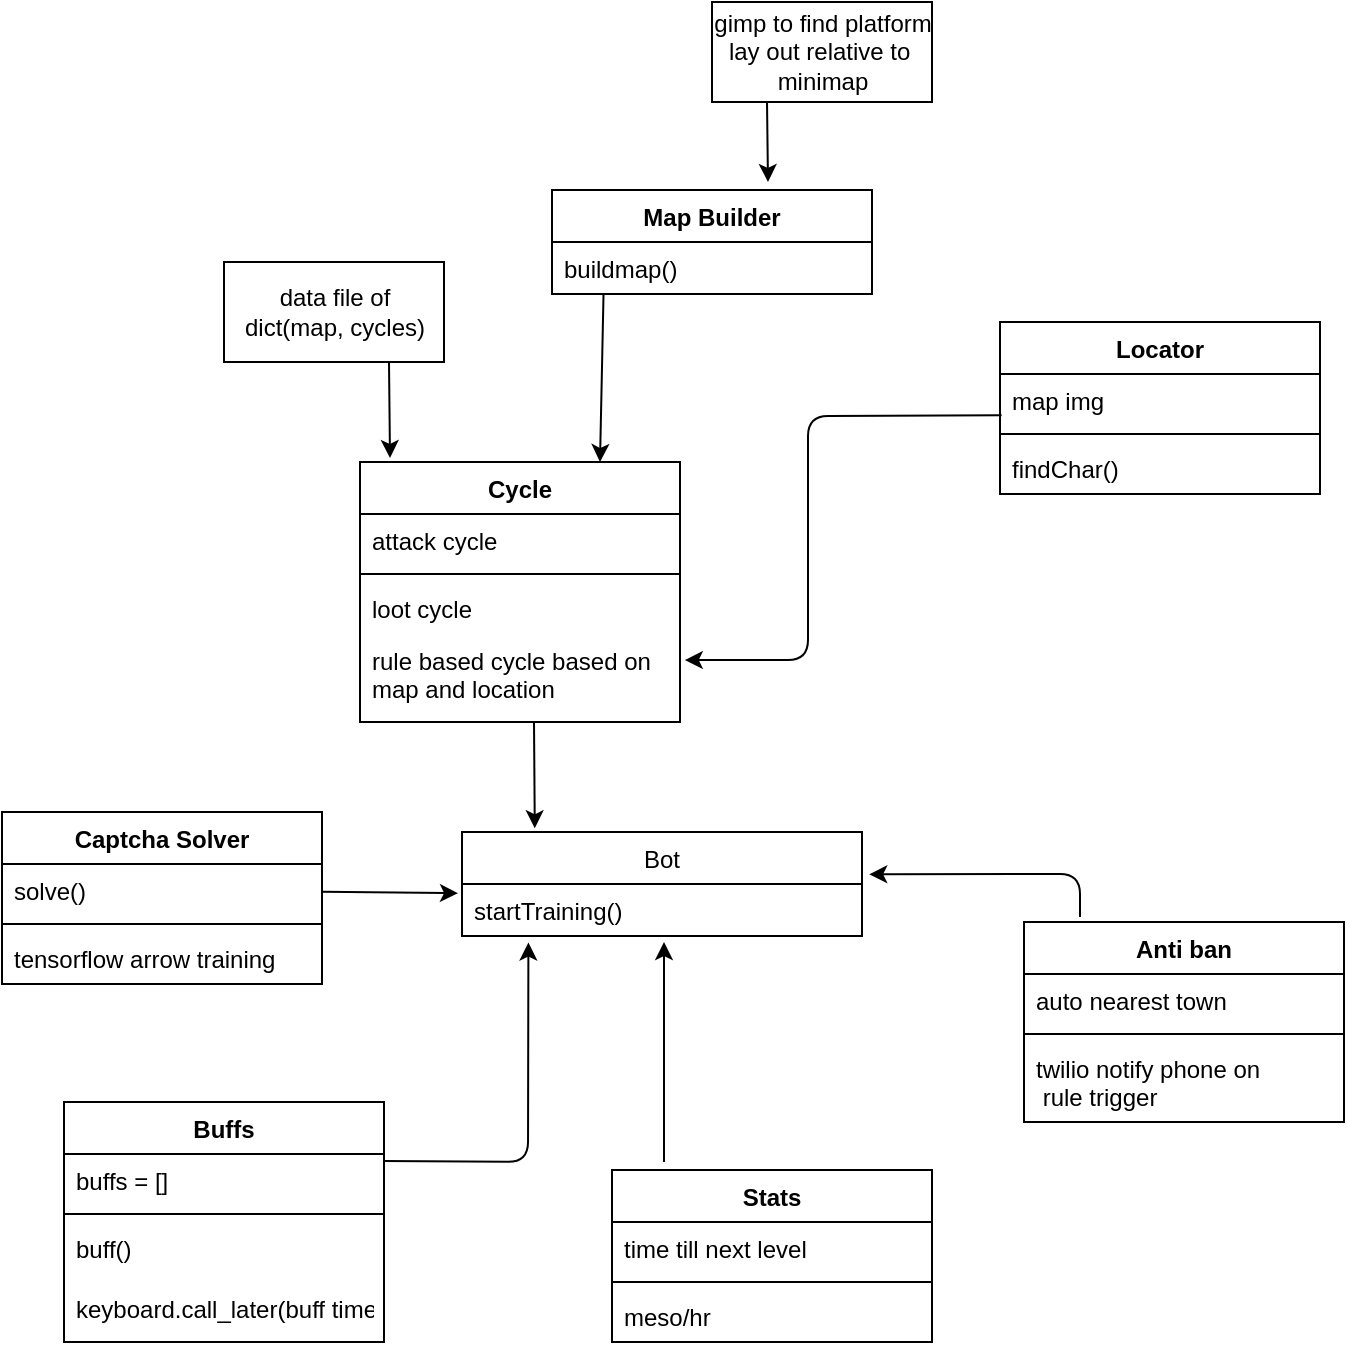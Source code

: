 <mxfile version="14.2.9" type="device"><diagram id="C5RBs43oDa-KdzZeNtuy" name="Page-1"><mxGraphModel dx="1292" dy="697" grid="1" gridSize="10" guides="1" tooltips="1" connect="1" arrows="1" fold="1" page="1" pageScale="1" pageWidth="827" pageHeight="1169" math="0" shadow="0"><root><mxCell id="WIyWlLk6GJQsqaUBKTNV-0"/><mxCell id="WIyWlLk6GJQsqaUBKTNV-1" parent="WIyWlLk6GJQsqaUBKTNV-0"/><mxCell id="951bZxjzawGhu-YqEMYm-0" value="Bot" style="swimlane;fontStyle=0;childLayout=stackLayout;horizontal=1;startSize=26;fillColor=none;horizontalStack=0;resizeParent=1;resizeParentMax=0;resizeLast=0;collapsible=1;marginBottom=0;" vertex="1" parent="WIyWlLk6GJQsqaUBKTNV-1"><mxGeometry x="289" y="465" width="200" height="52" as="geometry"/></mxCell><mxCell id="951bZxjzawGhu-YqEMYm-26" value="startTraining()" style="text;strokeColor=none;fillColor=none;align=left;verticalAlign=top;spacingLeft=4;spacingRight=4;overflow=hidden;rotatable=0;points=[[0,0.5],[1,0.5]];portConstraint=eastwest;" vertex="1" parent="951bZxjzawGhu-YqEMYm-0"><mxGeometry y="26" width="200" height="26" as="geometry"/></mxCell><mxCell id="951bZxjzawGhu-YqEMYm-5" value="Buffs&#10;" style="swimlane;fontStyle=1;align=center;verticalAlign=top;childLayout=stackLayout;horizontal=1;startSize=26;horizontalStack=0;resizeParent=1;resizeParentMax=0;resizeLast=0;collapsible=1;marginBottom=0;" vertex="1" parent="WIyWlLk6GJQsqaUBKTNV-1"><mxGeometry x="90" y="600" width="160" height="120" as="geometry"><mxRectangle x="610" y="260" width="60" height="26" as="alternateBounds"/></mxGeometry></mxCell><mxCell id="951bZxjzawGhu-YqEMYm-6" value="buffs = []" style="text;strokeColor=none;fillColor=none;align=left;verticalAlign=top;spacingLeft=4;spacingRight=4;overflow=hidden;rotatable=0;points=[[0,0.5],[1,0.5]];portConstraint=eastwest;" vertex="1" parent="951bZxjzawGhu-YqEMYm-5"><mxGeometry y="26" width="160" height="26" as="geometry"/></mxCell><mxCell id="951bZxjzawGhu-YqEMYm-7" value="" style="line;strokeWidth=1;fillColor=none;align=left;verticalAlign=middle;spacingTop=-1;spacingLeft=3;spacingRight=3;rotatable=0;labelPosition=right;points=[];portConstraint=eastwest;" vertex="1" parent="951bZxjzawGhu-YqEMYm-5"><mxGeometry y="52" width="160" height="8" as="geometry"/></mxCell><mxCell id="951bZxjzawGhu-YqEMYm-8" value="buff()" style="text;strokeColor=none;fillColor=none;align=left;verticalAlign=top;spacingLeft=4;spacingRight=4;overflow=hidden;rotatable=0;points=[[0,0.5],[1,0.5]];portConstraint=eastwest;" vertex="1" parent="951bZxjzawGhu-YqEMYm-5"><mxGeometry y="60" width="160" height="30" as="geometry"/></mxCell><mxCell id="951bZxjzawGhu-YqEMYm-9" value="keyboard.call_later(buff time)" style="text;strokeColor=none;fillColor=none;align=left;verticalAlign=top;spacingLeft=4;spacingRight=4;overflow=hidden;rotatable=0;points=[[0,0.5],[1,0.5]];portConstraint=eastwest;" vertex="1" parent="951bZxjzawGhu-YqEMYm-5"><mxGeometry y="90" width="160" height="30" as="geometry"/></mxCell><mxCell id="951bZxjzawGhu-YqEMYm-10" value="" style="endArrow=classic;html=1;exitX=0.997;exitY=0.136;exitDx=0;exitDy=0;entryX=0.166;entryY=1.126;entryDx=0;entryDy=0;entryPerimeter=0;exitPerimeter=0;" edge="1" parent="WIyWlLk6GJQsqaUBKTNV-1" source="951bZxjzawGhu-YqEMYm-6" target="951bZxjzawGhu-YqEMYm-26"><mxGeometry width="50" height="50" relative="1" as="geometry"><mxPoint x="389" y="655" as="sourcePoint"/><mxPoint x="439" y="605" as="targetPoint"/><Array as="points"><mxPoint x="322" y="630"/></Array></mxGeometry></mxCell><mxCell id="951bZxjzawGhu-YqEMYm-11" value="Locator" style="swimlane;fontStyle=1;align=center;verticalAlign=top;childLayout=stackLayout;horizontal=1;startSize=26;horizontalStack=0;resizeParent=1;resizeParentMax=0;resizeLast=0;collapsible=1;marginBottom=0;" vertex="1" parent="WIyWlLk6GJQsqaUBKTNV-1"><mxGeometry x="558" y="210" width="160" height="86" as="geometry"/></mxCell><mxCell id="951bZxjzawGhu-YqEMYm-12" value="map img" style="text;strokeColor=none;fillColor=none;align=left;verticalAlign=top;spacingLeft=4;spacingRight=4;overflow=hidden;rotatable=0;points=[[0,0.5],[1,0.5]];portConstraint=eastwest;" vertex="1" parent="951bZxjzawGhu-YqEMYm-11"><mxGeometry y="26" width="160" height="26" as="geometry"/></mxCell><mxCell id="951bZxjzawGhu-YqEMYm-13" value="" style="line;strokeWidth=1;fillColor=none;align=left;verticalAlign=middle;spacingTop=-1;spacingLeft=3;spacingRight=3;rotatable=0;labelPosition=right;points=[];portConstraint=eastwest;" vertex="1" parent="951bZxjzawGhu-YqEMYm-11"><mxGeometry y="52" width="160" height="8" as="geometry"/></mxCell><mxCell id="951bZxjzawGhu-YqEMYm-14" value="findChar()&#10;" style="text;strokeColor=none;fillColor=none;align=left;verticalAlign=top;spacingLeft=4;spacingRight=4;overflow=hidden;rotatable=0;points=[[0,0.5],[1,0.5]];portConstraint=eastwest;" vertex="1" parent="951bZxjzawGhu-YqEMYm-11"><mxGeometry y="60" width="160" height="26" as="geometry"/></mxCell><mxCell id="951bZxjzawGhu-YqEMYm-15" value="Cycle" style="swimlane;fontStyle=1;align=center;verticalAlign=top;childLayout=stackLayout;horizontal=1;startSize=26;horizontalStack=0;resizeParent=1;resizeParentMax=0;resizeLast=0;collapsible=1;marginBottom=0;" vertex="1" parent="WIyWlLk6GJQsqaUBKTNV-1"><mxGeometry x="238" y="280" width="160" height="130" as="geometry"/></mxCell><mxCell id="951bZxjzawGhu-YqEMYm-16" value="attack cycle" style="text;strokeColor=none;fillColor=none;align=left;verticalAlign=top;spacingLeft=4;spacingRight=4;overflow=hidden;rotatable=0;points=[[0,0.5],[1,0.5]];portConstraint=eastwest;" vertex="1" parent="951bZxjzawGhu-YqEMYm-15"><mxGeometry y="26" width="160" height="26" as="geometry"/></mxCell><mxCell id="951bZxjzawGhu-YqEMYm-17" value="" style="line;strokeWidth=1;fillColor=none;align=left;verticalAlign=middle;spacingTop=-1;spacingLeft=3;spacingRight=3;rotatable=0;labelPosition=right;points=[];portConstraint=eastwest;" vertex="1" parent="951bZxjzawGhu-YqEMYm-15"><mxGeometry y="52" width="160" height="8" as="geometry"/></mxCell><mxCell id="951bZxjzawGhu-YqEMYm-18" value="loot cycle" style="text;strokeColor=none;fillColor=none;align=left;verticalAlign=top;spacingLeft=4;spacingRight=4;overflow=hidden;rotatable=0;points=[[0,0.5],[1,0.5]];portConstraint=eastwest;" vertex="1" parent="951bZxjzawGhu-YqEMYm-15"><mxGeometry y="60" width="160" height="26" as="geometry"/></mxCell><mxCell id="951bZxjzawGhu-YqEMYm-48" value="rule based cycle based on&#10;map and location" style="text;strokeColor=none;fillColor=none;align=left;verticalAlign=top;spacingLeft=4;spacingRight=4;overflow=hidden;rotatable=0;points=[[0,0.5],[1,0.5]];portConstraint=eastwest;" vertex="1" parent="951bZxjzawGhu-YqEMYm-15"><mxGeometry y="86" width="160" height="44" as="geometry"/></mxCell><mxCell id="951bZxjzawGhu-YqEMYm-19" value="" style="endArrow=classic;html=1;exitX=0.005;exitY=0.791;exitDx=0;exitDy=0;exitPerimeter=0;entryX=1.015;entryY=0.296;entryDx=0;entryDy=0;entryPerimeter=0;" edge="1" parent="WIyWlLk6GJQsqaUBKTNV-1" source="951bZxjzawGhu-YqEMYm-12" target="951bZxjzawGhu-YqEMYm-48"><mxGeometry width="50" height="50" relative="1" as="geometry"><mxPoint x="258" y="340" as="sourcePoint"/><mxPoint x="308" y="290" as="targetPoint"/><Array as="points"><mxPoint x="462" y="257"/><mxPoint x="462" y="379"/></Array></mxGeometry></mxCell><mxCell id="951bZxjzawGhu-YqEMYm-20" value="data file of &lt;br&gt;dict(map, cycles)" style="html=1;" vertex="1" parent="WIyWlLk6GJQsqaUBKTNV-1"><mxGeometry x="170" y="180" width="110" height="50" as="geometry"/></mxCell><mxCell id="951bZxjzawGhu-YqEMYm-23" value="" style="endArrow=classic;html=1;exitX=0.75;exitY=1;exitDx=0;exitDy=0;" edge="1" parent="WIyWlLk6GJQsqaUBKTNV-1" source="951bZxjzawGhu-YqEMYm-20"><mxGeometry width="50" height="50" relative="1" as="geometry"><mxPoint x="258" y="340" as="sourcePoint"/><mxPoint x="253" y="278" as="targetPoint"/><Array as="points"/></mxGeometry></mxCell><mxCell id="951bZxjzawGhu-YqEMYm-29" value="Captcha Solver" style="swimlane;fontStyle=1;align=center;verticalAlign=top;childLayout=stackLayout;horizontal=1;startSize=26;horizontalStack=0;resizeParent=1;resizeParentMax=0;resizeLast=0;collapsible=1;marginBottom=0;" vertex="1" parent="WIyWlLk6GJQsqaUBKTNV-1"><mxGeometry x="59" y="455" width="160" height="86" as="geometry"/></mxCell><mxCell id="951bZxjzawGhu-YqEMYm-30" value="solve()" style="text;strokeColor=none;fillColor=none;align=left;verticalAlign=top;spacingLeft=4;spacingRight=4;overflow=hidden;rotatable=0;points=[[0,0.5],[1,0.5]];portConstraint=eastwest;" vertex="1" parent="951bZxjzawGhu-YqEMYm-29"><mxGeometry y="26" width="160" height="26" as="geometry"/></mxCell><mxCell id="951bZxjzawGhu-YqEMYm-31" value="" style="line;strokeWidth=1;fillColor=none;align=left;verticalAlign=middle;spacingTop=-1;spacingLeft=3;spacingRight=3;rotatable=0;labelPosition=right;points=[];portConstraint=eastwest;" vertex="1" parent="951bZxjzawGhu-YqEMYm-29"><mxGeometry y="52" width="160" height="8" as="geometry"/></mxCell><mxCell id="951bZxjzawGhu-YqEMYm-32" value="tensorflow arrow training" style="text;strokeColor=none;fillColor=none;align=left;verticalAlign=top;spacingLeft=4;spacingRight=4;overflow=hidden;rotatable=0;points=[[0,0.5],[1,0.5]];portConstraint=eastwest;" vertex="1" parent="951bZxjzawGhu-YqEMYm-29"><mxGeometry y="60" width="160" height="26" as="geometry"/></mxCell><mxCell id="951bZxjzawGhu-YqEMYm-33" value="" style="endArrow=classic;html=1;entryX=-0.01;entryY=0.177;entryDx=0;entryDy=0;entryPerimeter=0;" edge="1" parent="WIyWlLk6GJQsqaUBKTNV-1" source="951bZxjzawGhu-YqEMYm-30" target="951bZxjzawGhu-YqEMYm-26"><mxGeometry width="50" height="50" relative="1" as="geometry"><mxPoint x="222" y="491" as="sourcePoint"/><mxPoint x="309" y="455" as="targetPoint"/></mxGeometry></mxCell><mxCell id="951bZxjzawGhu-YqEMYm-34" value="Map Builder" style="swimlane;fontStyle=1;align=center;verticalAlign=top;childLayout=stackLayout;horizontal=1;startSize=26;horizontalStack=0;resizeParent=1;resizeParentMax=0;resizeLast=0;collapsible=1;marginBottom=0;" vertex="1" parent="WIyWlLk6GJQsqaUBKTNV-1"><mxGeometry x="334" y="144" width="160" height="52" as="geometry"/></mxCell><mxCell id="951bZxjzawGhu-YqEMYm-39" value="buildmap()" style="text;strokeColor=none;fillColor=none;align=left;verticalAlign=top;spacingLeft=4;spacingRight=4;overflow=hidden;rotatable=0;points=[[0,0.5],[1,0.5]];portConstraint=eastwest;" vertex="1" parent="951bZxjzawGhu-YqEMYm-34"><mxGeometry y="26" width="160" height="26" as="geometry"/></mxCell><mxCell id="951bZxjzawGhu-YqEMYm-38" value="gimp to find platform&lt;br&gt;lay out relative to&amp;nbsp;&lt;br&gt;minimap" style="html=1;" vertex="1" parent="WIyWlLk6GJQsqaUBKTNV-1"><mxGeometry x="414" y="50" width="110" height="50" as="geometry"/></mxCell><mxCell id="951bZxjzawGhu-YqEMYm-41" value="" style="endArrow=classic;html=1;exitX=0.161;exitY=1.007;exitDx=0;exitDy=0;exitPerimeter=0;entryX=0.75;entryY=0;entryDx=0;entryDy=0;" edge="1" parent="WIyWlLk6GJQsqaUBKTNV-1" source="951bZxjzawGhu-YqEMYm-39" target="951bZxjzawGhu-YqEMYm-15"><mxGeometry width="50" height="50" relative="1" as="geometry"><mxPoint x="400" y="280" as="sourcePoint"/><mxPoint x="450" y="230" as="targetPoint"/></mxGeometry></mxCell><mxCell id="951bZxjzawGhu-YqEMYm-43" value="" style="endArrow=classic;html=1;entryX=0.182;entryY=-0.036;entryDx=0;entryDy=0;entryPerimeter=0;" edge="1" parent="WIyWlLk6GJQsqaUBKTNV-1" target="951bZxjzawGhu-YqEMYm-0"><mxGeometry width="50" height="50" relative="1" as="geometry"><mxPoint x="325" y="410" as="sourcePoint"/><mxPoint x="450" y="400" as="targetPoint"/></mxGeometry></mxCell><mxCell id="951bZxjzawGhu-YqEMYm-49" value="Stats" style="swimlane;fontStyle=1;align=center;verticalAlign=top;childLayout=stackLayout;horizontal=1;startSize=26;horizontalStack=0;resizeParent=1;resizeParentMax=0;resizeLast=0;collapsible=1;marginBottom=0;" vertex="1" parent="WIyWlLk6GJQsqaUBKTNV-1"><mxGeometry x="364" y="634" width="160" height="86" as="geometry"/></mxCell><mxCell id="951bZxjzawGhu-YqEMYm-50" value="time till next level" style="text;strokeColor=none;fillColor=none;align=left;verticalAlign=top;spacingLeft=4;spacingRight=4;overflow=hidden;rotatable=0;points=[[0,0.5],[1,0.5]];portConstraint=eastwest;" vertex="1" parent="951bZxjzawGhu-YqEMYm-49"><mxGeometry y="26" width="160" height="26" as="geometry"/></mxCell><mxCell id="951bZxjzawGhu-YqEMYm-51" value="" style="line;strokeWidth=1;fillColor=none;align=left;verticalAlign=middle;spacingTop=-1;spacingLeft=3;spacingRight=3;rotatable=0;labelPosition=right;points=[];portConstraint=eastwest;" vertex="1" parent="951bZxjzawGhu-YqEMYm-49"><mxGeometry y="52" width="160" height="8" as="geometry"/></mxCell><mxCell id="951bZxjzawGhu-YqEMYm-52" value="meso/hr&#10;" style="text;strokeColor=none;fillColor=none;align=left;verticalAlign=top;spacingLeft=4;spacingRight=4;overflow=hidden;rotatable=0;points=[[0,0.5],[1,0.5]];portConstraint=eastwest;" vertex="1" parent="951bZxjzawGhu-YqEMYm-49"><mxGeometry y="60" width="160" height="26" as="geometry"/></mxCell><mxCell id="951bZxjzawGhu-YqEMYm-53" value="" style="endArrow=classic;html=1;" edge="1" parent="WIyWlLk6GJQsqaUBKTNV-1"><mxGeometry width="50" height="50" relative="1" as="geometry"><mxPoint x="390" y="630" as="sourcePoint"/><mxPoint x="390" y="520" as="targetPoint"/></mxGeometry></mxCell><mxCell id="951bZxjzawGhu-YqEMYm-54" value="" style="endArrow=classic;html=1;exitX=0.25;exitY=1;exitDx=0;exitDy=0;" edge="1" parent="WIyWlLk6GJQsqaUBKTNV-1" source="951bZxjzawGhu-YqEMYm-38"><mxGeometry width="50" height="50" relative="1" as="geometry"><mxPoint x="400" y="280" as="sourcePoint"/><mxPoint x="442" y="140" as="targetPoint"/></mxGeometry></mxCell><mxCell id="951bZxjzawGhu-YqEMYm-55" value="Anti ban" style="swimlane;fontStyle=1;align=center;verticalAlign=top;childLayout=stackLayout;horizontal=1;startSize=26;horizontalStack=0;resizeParent=1;resizeParentMax=0;resizeLast=0;collapsible=1;marginBottom=0;" vertex="1" parent="WIyWlLk6GJQsqaUBKTNV-1"><mxGeometry x="570" y="510" width="160" height="100" as="geometry"/></mxCell><mxCell id="951bZxjzawGhu-YqEMYm-56" value="auto nearest town" style="text;strokeColor=none;fillColor=none;align=left;verticalAlign=top;spacingLeft=4;spacingRight=4;overflow=hidden;rotatable=0;points=[[0,0.5],[1,0.5]];portConstraint=eastwest;" vertex="1" parent="951bZxjzawGhu-YqEMYm-55"><mxGeometry y="26" width="160" height="26" as="geometry"/></mxCell><mxCell id="951bZxjzawGhu-YqEMYm-57" value="" style="line;strokeWidth=1;fillColor=none;align=left;verticalAlign=middle;spacingTop=-1;spacingLeft=3;spacingRight=3;rotatable=0;labelPosition=right;points=[];portConstraint=eastwest;" vertex="1" parent="951bZxjzawGhu-YqEMYm-55"><mxGeometry y="52" width="160" height="8" as="geometry"/></mxCell><mxCell id="951bZxjzawGhu-YqEMYm-58" value="twilio notify phone on&#10; rule trigger" style="text;strokeColor=none;fillColor=none;align=left;verticalAlign=top;spacingLeft=4;spacingRight=4;overflow=hidden;rotatable=0;points=[[0,0.5],[1,0.5]];portConstraint=eastwest;" vertex="1" parent="951bZxjzawGhu-YqEMYm-55"><mxGeometry y="60" width="160" height="40" as="geometry"/></mxCell><mxCell id="951bZxjzawGhu-YqEMYm-59" value="" style="endArrow=classic;html=1;exitX=0.175;exitY=-0.025;exitDx=0;exitDy=0;exitPerimeter=0;entryX=1.018;entryY=0.407;entryDx=0;entryDy=0;entryPerimeter=0;" edge="1" parent="WIyWlLk6GJQsqaUBKTNV-1" source="951bZxjzawGhu-YqEMYm-55" target="951bZxjzawGhu-YqEMYm-0"><mxGeometry width="50" height="50" relative="1" as="geometry"><mxPoint x="430" y="450" as="sourcePoint"/><mxPoint x="480" y="400" as="targetPoint"/><Array as="points"><mxPoint x="598" y="486"/></Array></mxGeometry></mxCell></root></mxGraphModel></diagram></mxfile>